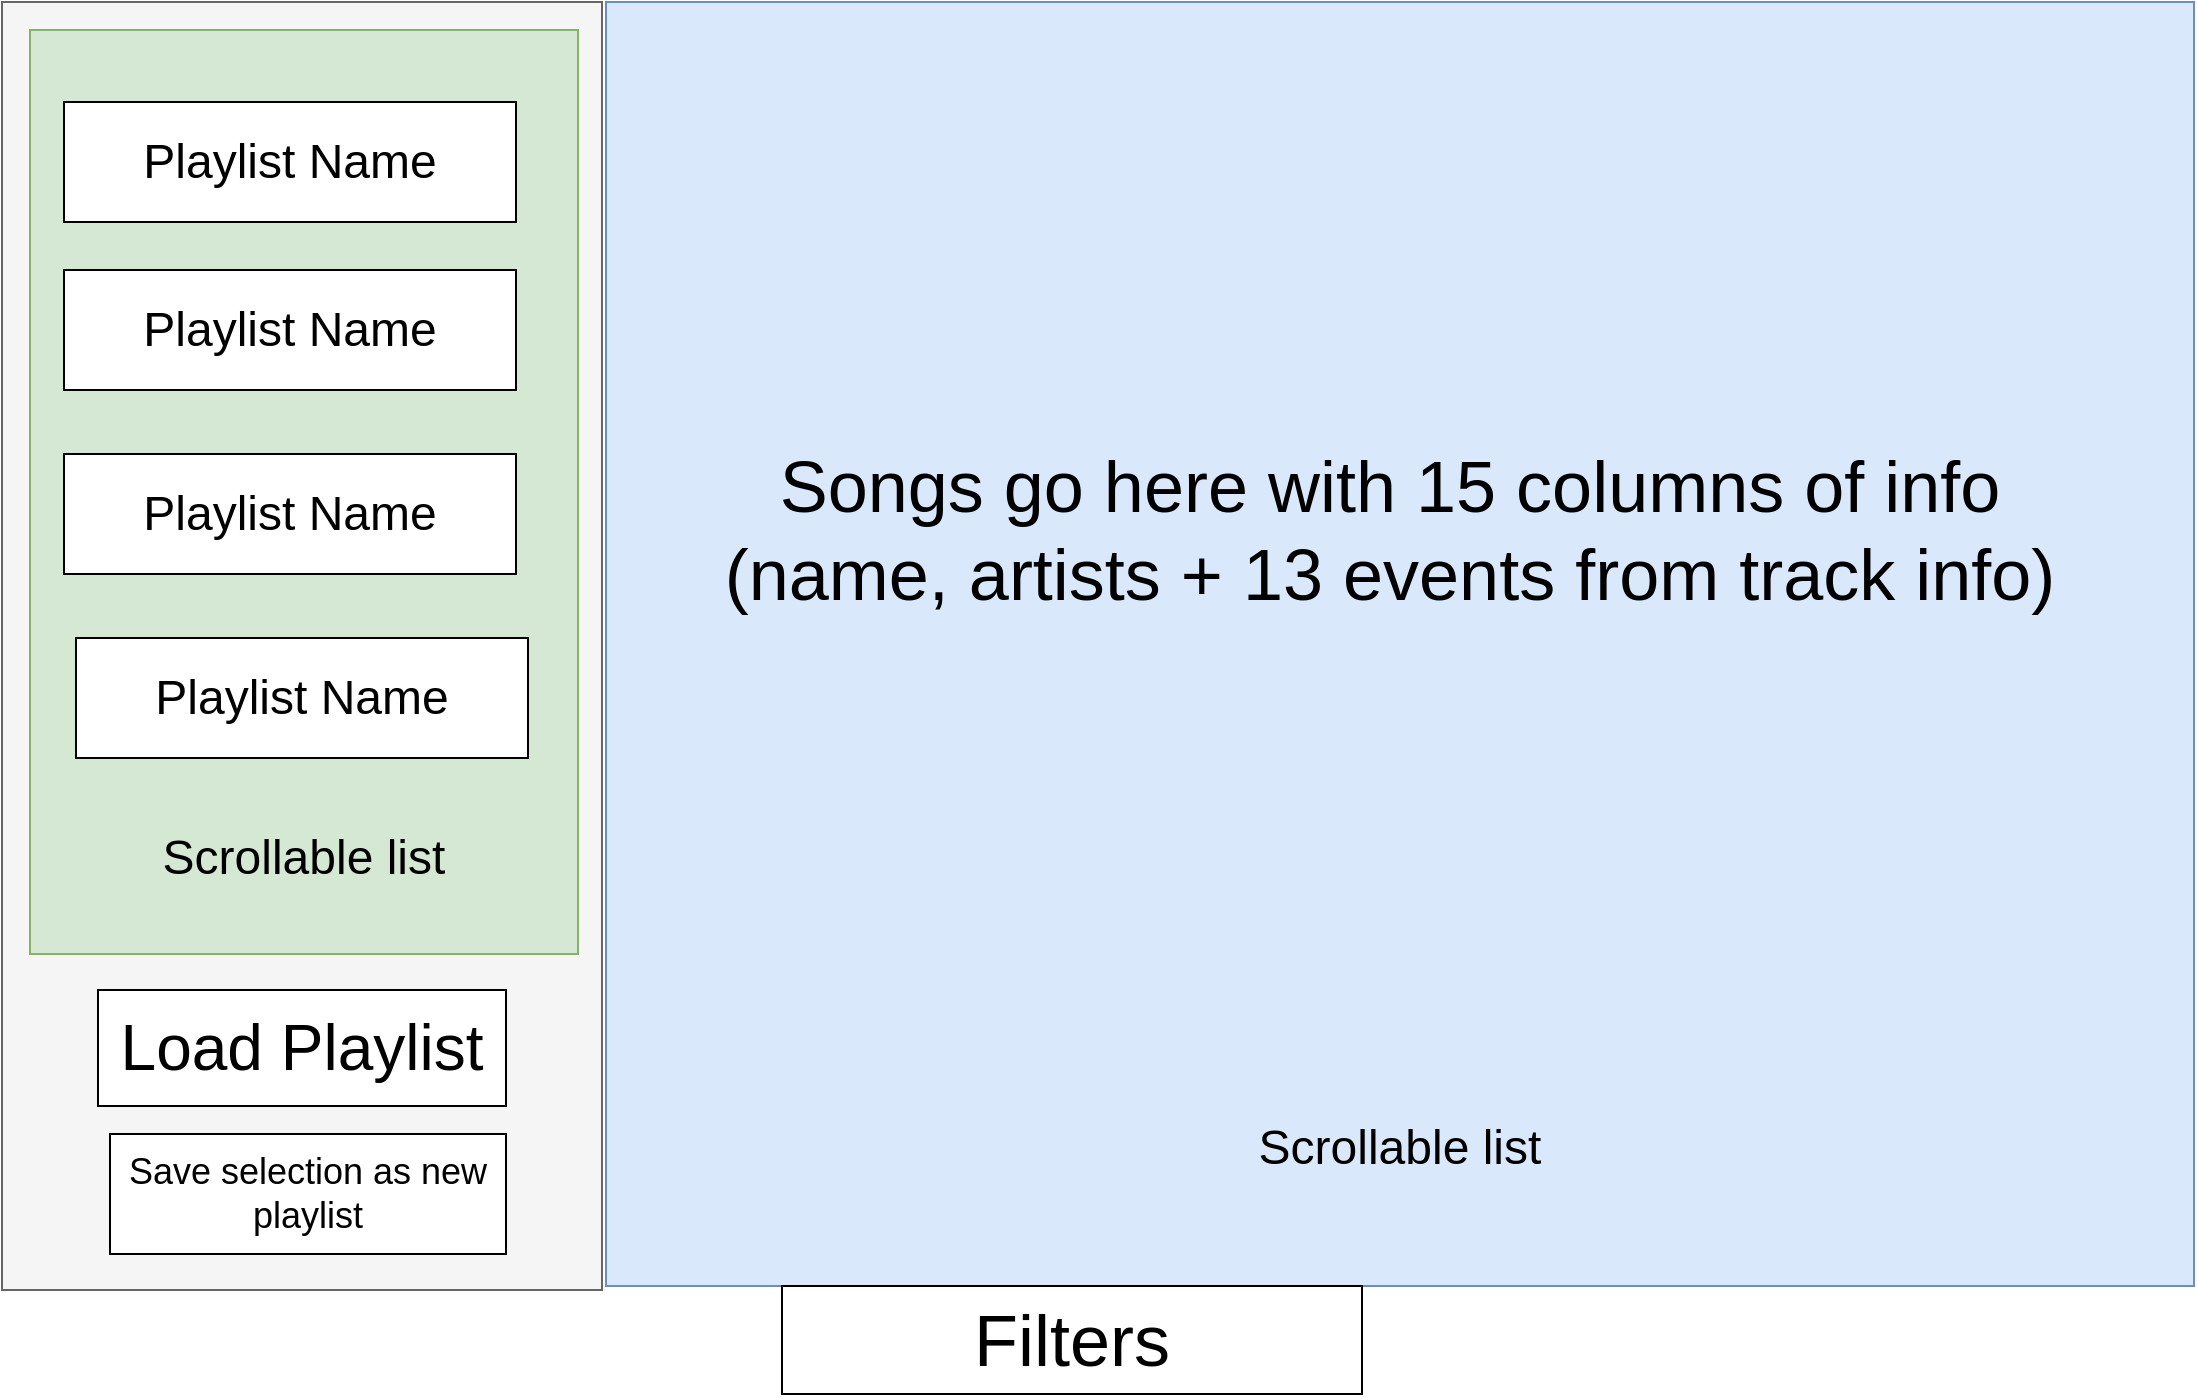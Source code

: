 <mxfile version="13.7.7" type="device"><diagram id="YOuC1jIbeIkGdO24itTw" name="Page-1"><mxGraphModel dx="1892" dy="976" grid="0" gridSize="10" guides="1" tooltips="1" connect="0" arrows="0" fold="1" page="1" pageScale="1" pageWidth="1100" pageHeight="850" math="0" shadow="0"><root><mxCell id="0"/><mxCell id="1" parent="0"/><mxCell id="MUOWl7VUvXbbv7pbkpeT-2" value="" style="rounded=0;whiteSpace=wrap;html=1;fillColor=#f5f5f5;strokeColor=#666666;fontColor=#333333;" vertex="1" parent="1"><mxGeometry x="2" y="2" width="300" height="644" as="geometry"/></mxCell><mxCell id="MUOWl7VUvXbbv7pbkpeT-12" value="" style="rounded=0;whiteSpace=wrap;html=1;fillColor=#d5e8d4;strokeColor=#82b366;" vertex="1" parent="1"><mxGeometry x="16" y="16" width="274" height="462" as="geometry"/></mxCell><mxCell id="MUOWl7VUvXbbv7pbkpeT-3" value="" style="rounded=0;whiteSpace=wrap;html=1;fillColor=#dae8fc;strokeColor=#6c8ebf;" vertex="1" parent="1"><mxGeometry x="304" y="2" width="794" height="642" as="geometry"/></mxCell><mxCell id="MUOWl7VUvXbbv7pbkpeT-5" value="&lt;font style=&quot;font-size: 32px&quot;&gt;Load Playlist&lt;/font&gt;" style="rounded=0;whiteSpace=wrap;html=1;" vertex="1" parent="1"><mxGeometry x="50" y="496" width="204" height="58" as="geometry"/></mxCell><mxCell id="MUOWl7VUvXbbv7pbkpeT-6" value="&lt;font style=&quot;font-size: 24px&quot;&gt;Playlist Name&lt;/font&gt;" style="rounded=0;whiteSpace=wrap;html=1;" vertex="1" parent="1"><mxGeometry x="33" y="52" width="226" height="60" as="geometry"/></mxCell><mxCell id="MUOWl7VUvXbbv7pbkpeT-9" value="&lt;font style=&quot;font-size: 24px&quot;&gt;Playlist Name&lt;/font&gt;" style="rounded=0;whiteSpace=wrap;html=1;" vertex="1" parent="1"><mxGeometry x="33" y="136" width="226" height="60" as="geometry"/></mxCell><mxCell id="MUOWl7VUvXbbv7pbkpeT-10" value="&lt;font style=&quot;font-size: 24px&quot;&gt;Playlist Name&lt;/font&gt;" style="rounded=0;whiteSpace=wrap;html=1;" vertex="1" parent="1"><mxGeometry x="33" y="228" width="226" height="60" as="geometry"/></mxCell><mxCell id="MUOWl7VUvXbbv7pbkpeT-11" value="&lt;font style=&quot;font-size: 24px&quot;&gt;Playlist Name&lt;/font&gt;" style="rounded=0;whiteSpace=wrap;html=1;" vertex="1" parent="1"><mxGeometry x="39" y="320" width="226" height="60" as="geometry"/></mxCell><mxCell id="MUOWl7VUvXbbv7pbkpeT-13" value="&lt;font style=&quot;font-size: 24px&quot;&gt;Scrollable list&lt;/font&gt;" style="text;html=1;strokeColor=none;fillColor=none;align=center;verticalAlign=middle;whiteSpace=wrap;rounded=0;" vertex="1" parent="1"><mxGeometry x="50" y="402" width="206" height="56" as="geometry"/></mxCell><mxCell id="MUOWl7VUvXbbv7pbkpeT-15" value="Songs go here with 15 columns of info (name, artists + 13 events from track info)" style="text;html=1;strokeColor=none;fillColor=none;align=center;verticalAlign=middle;whiteSpace=wrap;rounded=0;fontSize=36;" vertex="1" parent="1"><mxGeometry x="354" y="256" width="684" height="20" as="geometry"/></mxCell><mxCell id="MUOWl7VUvXbbv7pbkpeT-17" value="Scrollable list" style="text;html=1;strokeColor=none;fillColor=none;align=center;verticalAlign=middle;whiteSpace=wrap;rounded=0;fontSize=24;" vertex="1" parent="1"><mxGeometry x="487" y="552" width="428" height="46" as="geometry"/></mxCell><mxCell id="MUOWl7VUvXbbv7pbkpeT-20" value="Save selection as new playlist" style="rounded=0;whiteSpace=wrap;html=1;fontSize=18;" vertex="1" parent="1"><mxGeometry x="56" y="568" width="198" height="60" as="geometry"/></mxCell><mxCell id="MUOWl7VUvXbbv7pbkpeT-21" value="&lt;font style=&quot;font-size: 36px&quot;&gt;Filters&lt;/font&gt;" style="rounded=0;whiteSpace=wrap;html=1;fontSize=18;" vertex="1" parent="1"><mxGeometry x="392" y="644" width="290" height="54" as="geometry"/></mxCell></root></mxGraphModel></diagram></mxfile>